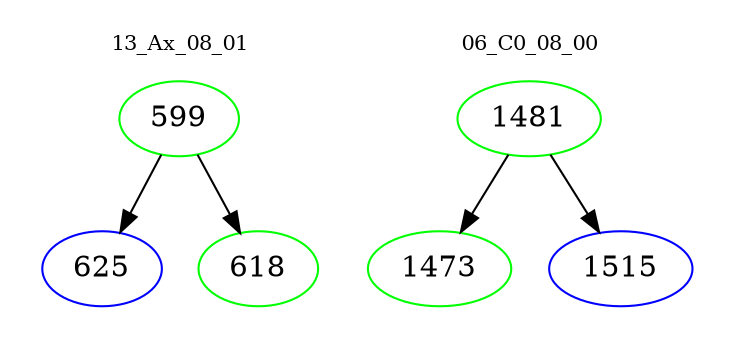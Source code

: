 digraph{
subgraph cluster_0 {
color = white
label = "13_Ax_08_01";
fontsize=10;
T0_599 [label="599", color="green"]
T0_599 -> T0_625 [color="black"]
T0_625 [label="625", color="blue"]
T0_599 -> T0_618 [color="black"]
T0_618 [label="618", color="green"]
}
subgraph cluster_1 {
color = white
label = "06_C0_08_00";
fontsize=10;
T1_1481 [label="1481", color="green"]
T1_1481 -> T1_1473 [color="black"]
T1_1473 [label="1473", color="green"]
T1_1481 -> T1_1515 [color="black"]
T1_1515 [label="1515", color="blue"]
}
}

